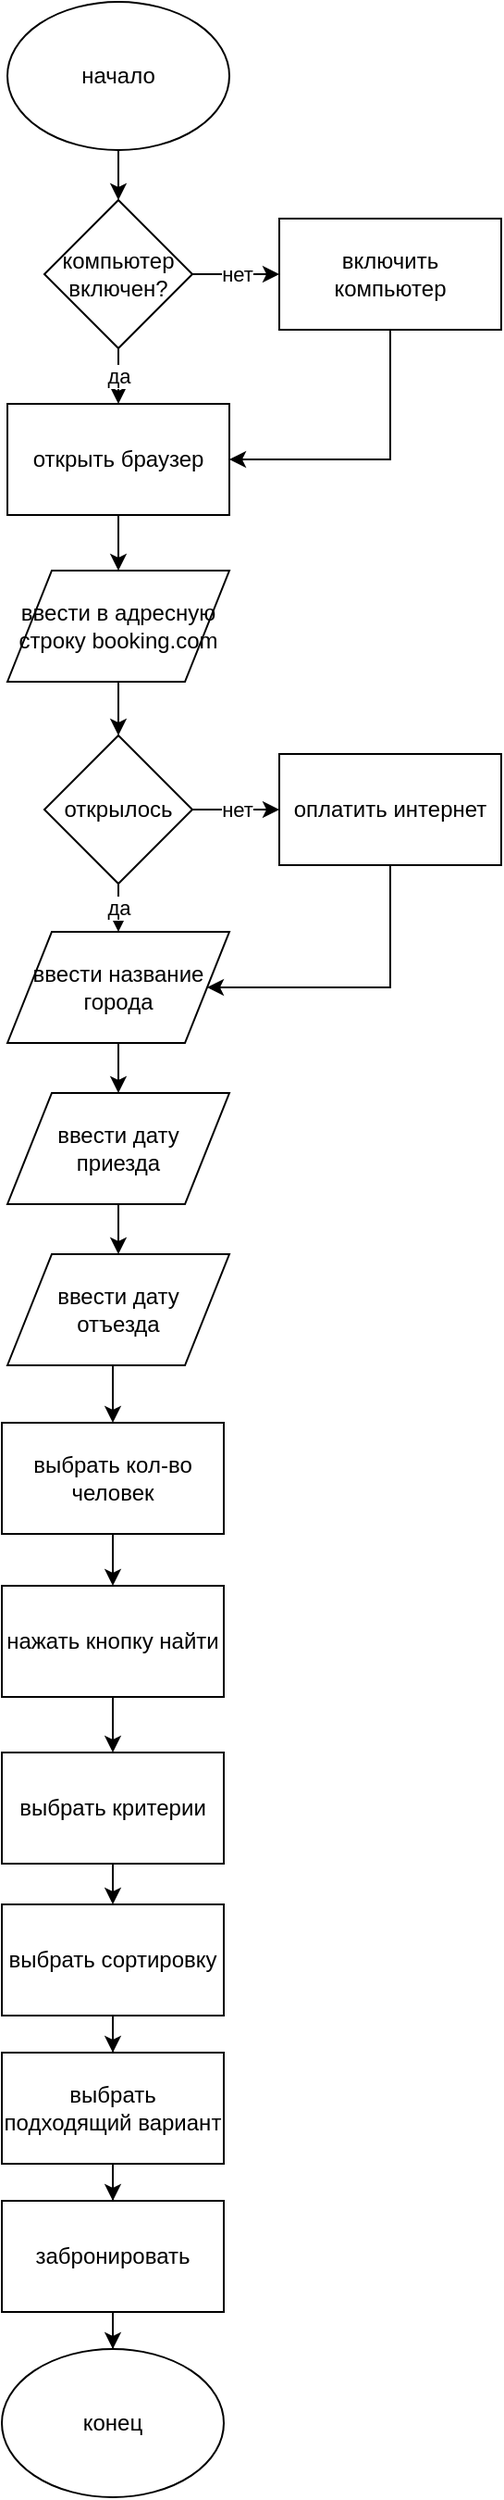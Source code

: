 <mxfile version="12.3.3" type="google" pages="1"><diagram id="JFtVSfwJZFfBNQPNJOwV" name="Page-1"><mxGraphModel dx="1422" dy="791" grid="1" gridSize="10" guides="1" tooltips="1" connect="1" arrows="1" fold="1" page="1" pageScale="1" pageWidth="827" pageHeight="1169" math="0" shadow="0"><root><mxCell id="0"/><mxCell id="1" parent="0"/><mxCell id="w57-ZAobeYezctMy9kHv-34" value="" style="edgeStyle=orthogonalEdgeStyle;rounded=0;orthogonalLoop=1;jettySize=auto;html=1;" edge="1" parent="1" source="w57-ZAobeYezctMy9kHv-1" target="w57-ZAobeYezctMy9kHv-2"><mxGeometry relative="1" as="geometry"/></mxCell><mxCell id="w57-ZAobeYezctMy9kHv-1" value="начало" style="ellipse;whiteSpace=wrap;html=1;" vertex="1" parent="1"><mxGeometry x="353" y="3" width="120" height="80" as="geometry"/></mxCell><mxCell id="w57-ZAobeYezctMy9kHv-35" value="нет" style="edgeStyle=orthogonalEdgeStyle;rounded=0;orthogonalLoop=1;jettySize=auto;html=1;" edge="1" parent="1" source="w57-ZAobeYezctMy9kHv-2" target="w57-ZAobeYezctMy9kHv-8"><mxGeometry relative="1" as="geometry"/></mxCell><mxCell id="w57-ZAobeYezctMy9kHv-36" value="да" style="edgeStyle=orthogonalEdgeStyle;rounded=0;orthogonalLoop=1;jettySize=auto;html=1;" edge="1" parent="1" source="w57-ZAobeYezctMy9kHv-2" target="w57-ZAobeYezctMy9kHv-10"><mxGeometry relative="1" as="geometry"/></mxCell><mxCell id="w57-ZAobeYezctMy9kHv-2" value="&lt;div&gt;компьютер&lt;/div&gt;&lt;div&gt;включен?&lt;br&gt;&lt;/div&gt;" style="rhombus;whiteSpace=wrap;html=1;verticalAlign=middle;" vertex="1" parent="1"><mxGeometry x="373" y="110" width="80" height="80" as="geometry"/></mxCell><mxCell id="w57-ZAobeYezctMy9kHv-39" style="edgeStyle=orthogonalEdgeStyle;rounded=0;orthogonalLoop=1;jettySize=auto;html=1;exitX=0.25;exitY=1;exitDx=0;exitDy=0;entryX=1;entryY=0.5;entryDx=0;entryDy=0;" edge="1" parent="1" source="w57-ZAobeYezctMy9kHv-8" target="w57-ZAobeYezctMy9kHv-10"><mxGeometry relative="1" as="geometry"><Array as="points"><mxPoint x="560" y="180"/><mxPoint x="560" y="250"/></Array></mxGeometry></mxCell><mxCell id="w57-ZAobeYezctMy9kHv-8" value="&lt;div&gt;включить&lt;/div&gt;&lt;div&gt;компьютер&lt;br&gt;&lt;/div&gt;" style="rounded=0;whiteSpace=wrap;html=1;verticalAlign=middle;" vertex="1" parent="1"><mxGeometry x="500" y="120" width="120" height="60" as="geometry"/></mxCell><mxCell id="w57-ZAobeYezctMy9kHv-40" value="" style="edgeStyle=orthogonalEdgeStyle;rounded=0;orthogonalLoop=1;jettySize=auto;html=1;" edge="1" parent="1" source="w57-ZAobeYezctMy9kHv-10" target="w57-ZAobeYezctMy9kHv-14"><mxGeometry relative="1" as="geometry"/></mxCell><mxCell id="w57-ZAobeYezctMy9kHv-10" value="открыть браузер" style="rounded=0;whiteSpace=wrap;html=1;verticalAlign=middle;" vertex="1" parent="1"><mxGeometry x="353" y="220" width="120" height="60" as="geometry"/></mxCell><mxCell id="w57-ZAobeYezctMy9kHv-41" value="" style="edgeStyle=orthogonalEdgeStyle;rounded=0;orthogonalLoop=1;jettySize=auto;html=1;" edge="1" parent="1" source="w57-ZAobeYezctMy9kHv-14" target="w57-ZAobeYezctMy9kHv-24"><mxGeometry relative="1" as="geometry"/></mxCell><mxCell id="w57-ZAobeYezctMy9kHv-14" value="ввести в адресную строку booking.com" style="shape=parallelogram;perimeter=parallelogramPerimeter;whiteSpace=wrap;html=1;verticalAlign=middle;" vertex="1" parent="1"><mxGeometry x="353" y="310" width="120" height="60" as="geometry"/></mxCell><mxCell id="w57-ZAobeYezctMy9kHv-48" value="" style="edgeStyle=orthogonalEdgeStyle;rounded=0;orthogonalLoop=1;jettySize=auto;html=1;" edge="1" parent="1" source="w57-ZAobeYezctMy9kHv-17" target="w57-ZAobeYezctMy9kHv-20"><mxGeometry relative="1" as="geometry"/></mxCell><mxCell id="w57-ZAobeYezctMy9kHv-17" value="&lt;div&gt;ввести название&lt;/div&gt;&lt;div&gt;города&lt;br&gt;&lt;/div&gt;" style="shape=parallelogram;perimeter=parallelogramPerimeter;whiteSpace=wrap;html=1;verticalAlign=middle;" vertex="1" parent="1"><mxGeometry x="353" y="505" width="120" height="60" as="geometry"/></mxCell><mxCell id="w57-ZAobeYezctMy9kHv-49" value="" style="edgeStyle=orthogonalEdgeStyle;rounded=0;orthogonalLoop=1;jettySize=auto;html=1;" edge="1" parent="1" source="w57-ZAobeYezctMy9kHv-20" target="w57-ZAobeYezctMy9kHv-21"><mxGeometry relative="1" as="geometry"/></mxCell><mxCell id="w57-ZAobeYezctMy9kHv-20" value="&lt;div&gt;ввести дату &lt;br&gt;&lt;/div&gt;&lt;div&gt;приезда&lt;/div&gt;" style="shape=parallelogram;perimeter=parallelogramPerimeter;whiteSpace=wrap;html=1;verticalAlign=middle;" vertex="1" parent="1"><mxGeometry x="353" y="592" width="120" height="60" as="geometry"/></mxCell><mxCell id="w57-ZAobeYezctMy9kHv-50" value="" style="edgeStyle=orthogonalEdgeStyle;rounded=0;orthogonalLoop=1;jettySize=auto;html=1;" edge="1" parent="1" source="w57-ZAobeYezctMy9kHv-21" target="w57-ZAobeYezctMy9kHv-22"><mxGeometry relative="1" as="geometry"><Array as="points"><mxPoint x="410" y="750"/><mxPoint x="410" y="750"/></Array></mxGeometry></mxCell><mxCell id="w57-ZAobeYezctMy9kHv-21" value="&lt;div&gt;ввести дату &lt;br&gt;&lt;/div&gt;&lt;div&gt;отъезда&lt;br&gt;&lt;/div&gt;" style="shape=parallelogram;perimeter=parallelogramPerimeter;whiteSpace=wrap;html=1;verticalAlign=middle;" vertex="1" parent="1"><mxGeometry x="353" y="679" width="120" height="60" as="geometry"/></mxCell><mxCell id="w57-ZAobeYezctMy9kHv-51" value="" style="edgeStyle=orthogonalEdgeStyle;rounded=0;orthogonalLoop=1;jettySize=auto;html=1;" edge="1" parent="1" source="w57-ZAobeYezctMy9kHv-22" target="w57-ZAobeYezctMy9kHv-27"><mxGeometry relative="1" as="geometry"/></mxCell><mxCell id="w57-ZAobeYezctMy9kHv-22" value="выбрать кол-во человек" style="rounded=0;whiteSpace=wrap;html=1;verticalAlign=middle;" vertex="1" parent="1"><mxGeometry x="350" y="770" width="120" height="60" as="geometry"/></mxCell><mxCell id="w57-ZAobeYezctMy9kHv-42" value="нет" style="edgeStyle=orthogonalEdgeStyle;rounded=0;orthogonalLoop=1;jettySize=auto;html=1;" edge="1" parent="1" source="w57-ZAobeYezctMy9kHv-24" target="w57-ZAobeYezctMy9kHv-25"><mxGeometry relative="1" as="geometry"/></mxCell><mxCell id="w57-ZAobeYezctMy9kHv-47" value="да" style="edgeStyle=orthogonalEdgeStyle;rounded=0;orthogonalLoop=1;jettySize=auto;html=1;" edge="1" parent="1" source="w57-ZAobeYezctMy9kHv-24" target="w57-ZAobeYezctMy9kHv-17"><mxGeometry relative="1" as="geometry"/></mxCell><mxCell id="w57-ZAobeYezctMy9kHv-24" value="открылось" style="rhombus;whiteSpace=wrap;html=1;verticalAlign=middle;" vertex="1" parent="1"><mxGeometry x="373" y="399" width="80" height="80" as="geometry"/></mxCell><mxCell id="w57-ZAobeYezctMy9kHv-45" style="edgeStyle=orthogonalEdgeStyle;rounded=0;orthogonalLoop=1;jettySize=auto;html=1;exitX=0.25;exitY=1;exitDx=0;exitDy=0;entryX=1;entryY=0.5;entryDx=0;entryDy=0;" edge="1" parent="1" source="w57-ZAobeYezctMy9kHv-25" target="w57-ZAobeYezctMy9kHv-17"><mxGeometry relative="1" as="geometry"><Array as="points"><mxPoint x="560" y="469"/><mxPoint x="560" y="535"/></Array></mxGeometry></mxCell><mxCell id="w57-ZAobeYezctMy9kHv-25" value="оплатить интернет" style="rounded=0;whiteSpace=wrap;html=1;" vertex="1" parent="1"><mxGeometry x="500" y="409" width="120" height="60" as="geometry"/></mxCell><mxCell id="w57-ZAobeYezctMy9kHv-52" value="" style="edgeStyle=orthogonalEdgeStyle;rounded=0;orthogonalLoop=1;jettySize=auto;html=1;" edge="1" parent="1" source="w57-ZAobeYezctMy9kHv-27" target="w57-ZAobeYezctMy9kHv-28"><mxGeometry relative="1" as="geometry"/></mxCell><mxCell id="w57-ZAobeYezctMy9kHv-27" value="нажать кнопку найти" style="rounded=0;whiteSpace=wrap;html=1;" vertex="1" parent="1"><mxGeometry x="350" y="858" width="120" height="60" as="geometry"/></mxCell><mxCell id="w57-ZAobeYezctMy9kHv-53" value="" style="edgeStyle=orthogonalEdgeStyle;rounded=0;orthogonalLoop=1;jettySize=auto;html=1;" edge="1" parent="1" source="w57-ZAobeYezctMy9kHv-28" target="w57-ZAobeYezctMy9kHv-29"><mxGeometry relative="1" as="geometry"/></mxCell><mxCell id="w57-ZAobeYezctMy9kHv-28" value="выбрать критерии" style="rounded=0;whiteSpace=wrap;html=1;" vertex="1" parent="1"><mxGeometry x="350" y="948" width="120" height="60" as="geometry"/></mxCell><mxCell id="w57-ZAobeYezctMy9kHv-54" value="" style="edgeStyle=orthogonalEdgeStyle;rounded=0;orthogonalLoop=1;jettySize=auto;html=1;" edge="1" parent="1" source="w57-ZAobeYezctMy9kHv-29" target="w57-ZAobeYezctMy9kHv-30"><mxGeometry relative="1" as="geometry"/></mxCell><mxCell id="w57-ZAobeYezctMy9kHv-29" value="выбрать сортировку" style="rounded=0;whiteSpace=wrap;html=1;" vertex="1" parent="1"><mxGeometry x="350" y="1030" width="120" height="60" as="geometry"/></mxCell><mxCell id="w57-ZAobeYezctMy9kHv-55" value="" style="edgeStyle=orthogonalEdgeStyle;rounded=0;orthogonalLoop=1;jettySize=auto;html=1;" edge="1" parent="1" source="w57-ZAobeYezctMy9kHv-30" target="w57-ZAobeYezctMy9kHv-31"><mxGeometry relative="1" as="geometry"/></mxCell><mxCell id="w57-ZAobeYezctMy9kHv-30" value="выбрать подходящий вариант" style="rounded=0;whiteSpace=wrap;html=1;" vertex="1" parent="1"><mxGeometry x="350" y="1110" width="120" height="60" as="geometry"/></mxCell><mxCell id="w57-ZAobeYezctMy9kHv-56" value="" style="edgeStyle=orthogonalEdgeStyle;rounded=0;orthogonalLoop=1;jettySize=auto;html=1;" edge="1" parent="1" source="w57-ZAobeYezctMy9kHv-31" target="w57-ZAobeYezctMy9kHv-33"><mxGeometry relative="1" as="geometry"/></mxCell><mxCell id="w57-ZAobeYezctMy9kHv-31" value="забронировать" style="rounded=0;whiteSpace=wrap;html=1;" vertex="1" parent="1"><mxGeometry x="350" y="1190" width="120" height="60" as="geometry"/></mxCell><mxCell id="w57-ZAobeYezctMy9kHv-33" value="конец" style="ellipse;whiteSpace=wrap;html=1;" vertex="1" parent="1"><mxGeometry x="350" y="1270" width="120" height="80" as="geometry"/></mxCell></root></mxGraphModel></diagram></mxfile>
